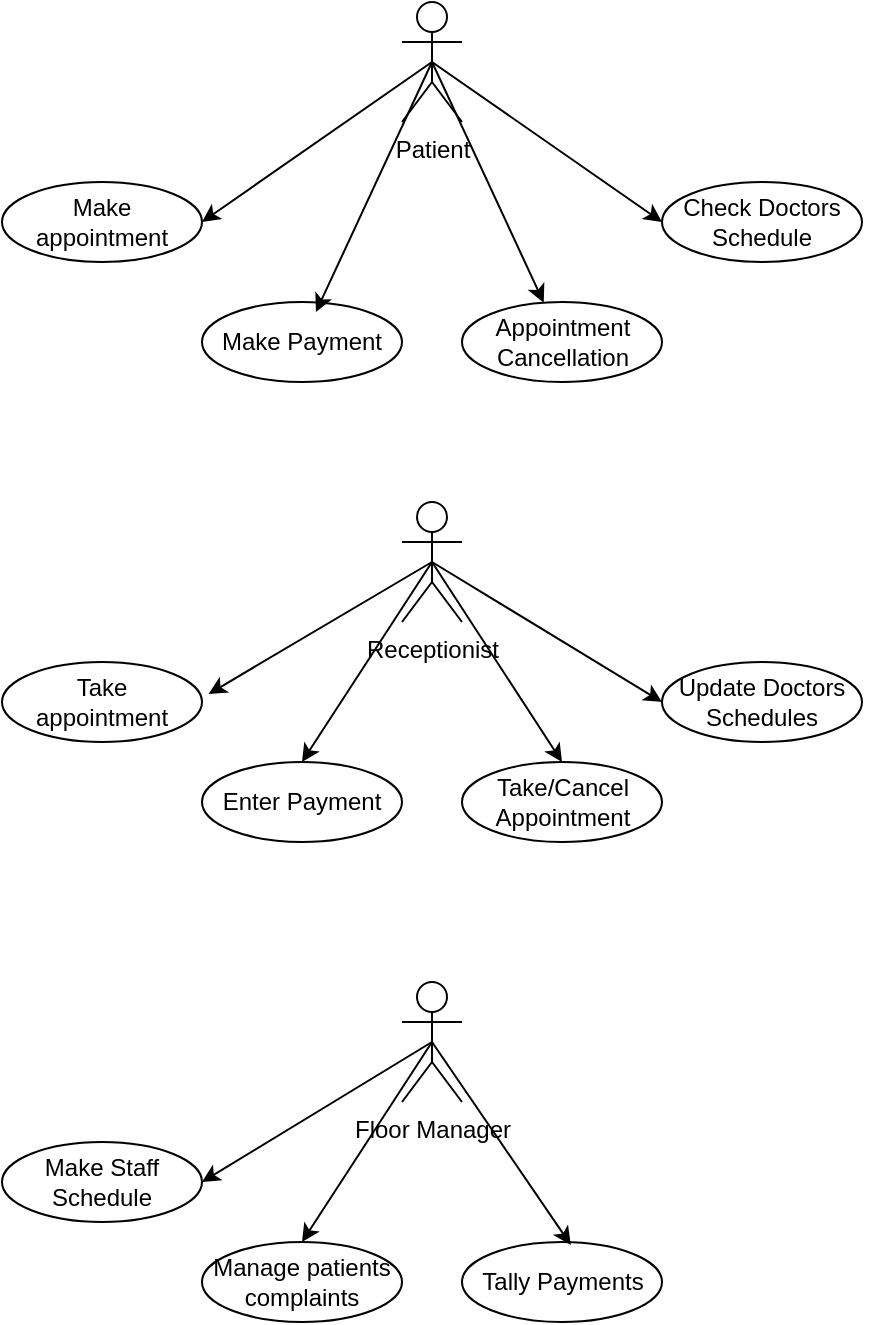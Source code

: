 <mxfile version="20.4.0" type="device"><diagram id="ZnRO5Vd76NJ1t-ZVgO1p" name="Page-1"><mxGraphModel dx="813" dy="504" grid="1" gridSize="10" guides="1" tooltips="1" connect="1" arrows="1" fold="1" page="1" pageScale="1" pageWidth="850" pageHeight="1100" math="0" shadow="0"><root><mxCell id="0"/><mxCell id="1" parent="0"/><mxCell id="eYHH_zN-2FQ2cS97EqCA-1" value="Patient" style="shape=umlActor;verticalLabelPosition=bottom;verticalAlign=top;html=1;outlineConnect=0;" vertex="1" parent="1"><mxGeometry x="410" y="30" width="30" height="60" as="geometry"/></mxCell><mxCell id="eYHH_zN-2FQ2cS97EqCA-2" value="" style="ellipse;whiteSpace=wrap;html=1;" vertex="1" parent="1"><mxGeometry x="210" y="120" width="100" height="40" as="geometry"/></mxCell><mxCell id="eYHH_zN-2FQ2cS97EqCA-3" value="" style="ellipse;whiteSpace=wrap;html=1;" vertex="1" parent="1"><mxGeometry x="540" y="120" width="100" height="40" as="geometry"/></mxCell><mxCell id="eYHH_zN-2FQ2cS97EqCA-5" value="" style="ellipse;whiteSpace=wrap;html=1;" vertex="1" parent="1"><mxGeometry x="310" y="180" width="100" height="40" as="geometry"/></mxCell><mxCell id="eYHH_zN-2FQ2cS97EqCA-6" value="" style="ellipse;whiteSpace=wrap;html=1;" vertex="1" parent="1"><mxGeometry x="440" y="180" width="100" height="40" as="geometry"/></mxCell><mxCell id="eYHH_zN-2FQ2cS97EqCA-7" value="" style="endArrow=classic;html=1;rounded=0;entryX=1;entryY=0.5;entryDx=0;entryDy=0;exitX=0.5;exitY=0.5;exitDx=0;exitDy=0;exitPerimeter=0;" edge="1" parent="1" source="eYHH_zN-2FQ2cS97EqCA-1" target="eYHH_zN-2FQ2cS97EqCA-2"><mxGeometry width="50" height="50" relative="1" as="geometry"><mxPoint x="370" y="50" as="sourcePoint"/><mxPoint x="400" y="80" as="targetPoint"/></mxGeometry></mxCell><mxCell id="eYHH_zN-2FQ2cS97EqCA-8" value="" style="endArrow=classic;html=1;rounded=0;exitX=0.5;exitY=0.5;exitDx=0;exitDy=0;exitPerimeter=0;entryX=0;entryY=0.5;entryDx=0;entryDy=0;" edge="1" parent="1" source="eYHH_zN-2FQ2cS97EqCA-1" target="eYHH_zN-2FQ2cS97EqCA-3"><mxGeometry width="50" height="50" relative="1" as="geometry"><mxPoint x="410" y="430" as="sourcePoint"/><mxPoint x="460" y="380" as="targetPoint"/></mxGeometry></mxCell><mxCell id="eYHH_zN-2FQ2cS97EqCA-9" value="Make appointment" style="text;html=1;strokeColor=none;fillColor=none;align=center;verticalAlign=middle;whiteSpace=wrap;rounded=0;" vertex="1" parent="1"><mxGeometry x="230" y="125" width="60" height="30" as="geometry"/></mxCell><mxCell id="eYHH_zN-2FQ2cS97EqCA-10" value="Check Doctors Schedule" style="text;html=1;strokeColor=none;fillColor=none;align=center;verticalAlign=middle;whiteSpace=wrap;rounded=0;" vertex="1" parent="1"><mxGeometry x="535" y="125" width="110" height="30" as="geometry"/></mxCell><mxCell id="eYHH_zN-2FQ2cS97EqCA-12" value="Make Payment" style="text;html=1;strokeColor=none;fillColor=none;align=center;verticalAlign=middle;whiteSpace=wrap;rounded=0;" vertex="1" parent="1"><mxGeometry x="310" y="185" width="100" height="30" as="geometry"/></mxCell><mxCell id="eYHH_zN-2FQ2cS97EqCA-13" value="Appointment Cancellation" style="text;html=1;strokeColor=none;fillColor=none;align=center;verticalAlign=middle;whiteSpace=wrap;rounded=0;" vertex="1" parent="1"><mxGeometry x="422.5" y="185" width="135" height="30" as="geometry"/></mxCell><mxCell id="eYHH_zN-2FQ2cS97EqCA-14" value="" style="endArrow=classic;html=1;rounded=0;exitX=0.5;exitY=0.5;exitDx=0;exitDy=0;exitPerimeter=0;" edge="1" parent="1" source="eYHH_zN-2FQ2cS97EqCA-1" target="eYHH_zN-2FQ2cS97EqCA-12"><mxGeometry width="50" height="50" relative="1" as="geometry"><mxPoint x="410" y="370" as="sourcePoint"/><mxPoint x="460" y="320" as="targetPoint"/></mxGeometry></mxCell><mxCell id="eYHH_zN-2FQ2cS97EqCA-15" value="" style="endArrow=classic;html=1;rounded=0;exitX=0.5;exitY=0.5;exitDx=0;exitDy=0;exitPerimeter=0;" edge="1" parent="1" source="eYHH_zN-2FQ2cS97EqCA-1" target="eYHH_zN-2FQ2cS97EqCA-6"><mxGeometry width="50" height="50" relative="1" as="geometry"><mxPoint x="410" y="370" as="sourcePoint"/><mxPoint x="460" y="320" as="targetPoint"/></mxGeometry></mxCell><mxCell id="eYHH_zN-2FQ2cS97EqCA-16" value="Receptionist" style="shape=umlActor;verticalLabelPosition=bottom;verticalAlign=top;html=1;outlineConnect=0;" vertex="1" parent="1"><mxGeometry x="410" y="280" width="30" height="60" as="geometry"/></mxCell><mxCell id="eYHH_zN-2FQ2cS97EqCA-19" value="" style="ellipse;whiteSpace=wrap;html=1;" vertex="1" parent="1"><mxGeometry x="210" y="360" width="100" height="40" as="geometry"/></mxCell><mxCell id="eYHH_zN-2FQ2cS97EqCA-20" value="Take appointment" style="text;html=1;strokeColor=none;fillColor=none;align=center;verticalAlign=middle;whiteSpace=wrap;rounded=0;" vertex="1" parent="1"><mxGeometry x="230" y="365" width="60" height="30" as="geometry"/></mxCell><mxCell id="eYHH_zN-2FQ2cS97EqCA-23" value="" style="ellipse;whiteSpace=wrap;html=1;" vertex="1" parent="1"><mxGeometry x="540" y="360" width="100" height="40" as="geometry"/></mxCell><mxCell id="eYHH_zN-2FQ2cS97EqCA-21" value="Update Doctors Schedules" style="text;html=1;strokeColor=none;fillColor=none;align=center;verticalAlign=middle;whiteSpace=wrap;rounded=0;" vertex="1" parent="1"><mxGeometry x="535" y="365" width="110" height="30" as="geometry"/></mxCell><mxCell id="eYHH_zN-2FQ2cS97EqCA-24" value="" style="ellipse;whiteSpace=wrap;html=1;" vertex="1" parent="1"><mxGeometry x="310" y="410" width="100" height="40" as="geometry"/></mxCell><mxCell id="eYHH_zN-2FQ2cS97EqCA-25" value="" style="ellipse;whiteSpace=wrap;html=1;" vertex="1" parent="1"><mxGeometry x="440" y="410" width="100" height="40" as="geometry"/></mxCell><mxCell id="eYHH_zN-2FQ2cS97EqCA-26" value="Enter Payment" style="text;html=1;strokeColor=none;fillColor=none;align=center;verticalAlign=middle;whiteSpace=wrap;rounded=0;" vertex="1" parent="1"><mxGeometry x="310" y="415" width="100" height="30" as="geometry"/></mxCell><mxCell id="eYHH_zN-2FQ2cS97EqCA-27" value="Take/Cancel Appointment" style="text;html=1;strokeColor=none;fillColor=none;align=center;verticalAlign=middle;whiteSpace=wrap;rounded=0;" vertex="1" parent="1"><mxGeometry x="422.5" y="415" width="135" height="30" as="geometry"/></mxCell><mxCell id="eYHH_zN-2FQ2cS97EqCA-28" value="" style="endArrow=classic;html=1;rounded=0;entryX=0;entryY=0.5;entryDx=0;entryDy=0;exitX=0.5;exitY=0.5;exitDx=0;exitDy=0;exitPerimeter=0;" edge="1" parent="1" source="eYHH_zN-2FQ2cS97EqCA-16" target="eYHH_zN-2FQ2cS97EqCA-23"><mxGeometry width="50" height="50" relative="1" as="geometry"><mxPoint x="470" y="380" as="sourcePoint"/><mxPoint x="630" y="280" as="targetPoint"/></mxGeometry></mxCell><mxCell id="eYHH_zN-2FQ2cS97EqCA-29" value="" style="endArrow=classic;html=1;rounded=0;entryX=1.033;entryY=0.4;entryDx=0;entryDy=0;entryPerimeter=0;exitX=0.5;exitY=0.5;exitDx=0;exitDy=0;exitPerimeter=0;" edge="1" parent="1" source="eYHH_zN-2FQ2cS97EqCA-16" target="eYHH_zN-2FQ2cS97EqCA-19"><mxGeometry width="50" height="50" relative="1" as="geometry"><mxPoint x="440" y="320" as="sourcePoint"/><mxPoint x="490" y="270" as="targetPoint"/></mxGeometry></mxCell><mxCell id="eYHH_zN-2FQ2cS97EqCA-30" value="" style="endArrow=classic;html=1;rounded=0;entryX=0.5;entryY=0;entryDx=0;entryDy=0;exitX=0.5;exitY=0.5;exitDx=0;exitDy=0;exitPerimeter=0;" edge="1" parent="1" source="eYHH_zN-2FQ2cS97EqCA-16" target="eYHH_zN-2FQ2cS97EqCA-24"><mxGeometry width="50" height="50" relative="1" as="geometry"><mxPoint x="440" y="320" as="sourcePoint"/><mxPoint x="490" y="270" as="targetPoint"/></mxGeometry></mxCell><mxCell id="eYHH_zN-2FQ2cS97EqCA-31" value="" style="endArrow=classic;html=1;rounded=0;entryX=0.5;entryY=0;entryDx=0;entryDy=0;exitX=0.5;exitY=0.5;exitDx=0;exitDy=0;exitPerimeter=0;" edge="1" parent="1" source="eYHH_zN-2FQ2cS97EqCA-16" target="eYHH_zN-2FQ2cS97EqCA-25"><mxGeometry width="50" height="50" relative="1" as="geometry"><mxPoint x="440" y="320" as="sourcePoint"/><mxPoint x="490" y="270" as="targetPoint"/></mxGeometry></mxCell><mxCell id="eYHH_zN-2FQ2cS97EqCA-33" value="Floor Manager" style="shape=umlActor;verticalLabelPosition=bottom;verticalAlign=top;html=1;outlineConnect=0;" vertex="1" parent="1"><mxGeometry x="410" y="520" width="30" height="60" as="geometry"/></mxCell><mxCell id="eYHH_zN-2FQ2cS97EqCA-34" value="" style="ellipse;whiteSpace=wrap;html=1;" vertex="1" parent="1"><mxGeometry x="210" y="600" width="100" height="40" as="geometry"/></mxCell><mxCell id="eYHH_zN-2FQ2cS97EqCA-35" value="Make Staff Schedule" style="text;html=1;strokeColor=none;fillColor=none;align=center;verticalAlign=middle;whiteSpace=wrap;rounded=0;" vertex="1" parent="1"><mxGeometry x="215" y="605" width="90" height="30" as="geometry"/></mxCell><mxCell id="eYHH_zN-2FQ2cS97EqCA-38" value="" style="ellipse;whiteSpace=wrap;html=1;" vertex="1" parent="1"><mxGeometry x="310" y="650" width="100" height="40" as="geometry"/></mxCell><mxCell id="eYHH_zN-2FQ2cS97EqCA-39" value="" style="ellipse;whiteSpace=wrap;html=1;" vertex="1" parent="1"><mxGeometry x="440" y="650" width="100" height="40" as="geometry"/></mxCell><mxCell id="eYHH_zN-2FQ2cS97EqCA-40" value="Manage patients complaints" style="text;html=1;strokeColor=none;fillColor=none;align=center;verticalAlign=middle;whiteSpace=wrap;rounded=0;" vertex="1" parent="1"><mxGeometry x="310" y="655" width="100" height="30" as="geometry"/></mxCell><mxCell id="eYHH_zN-2FQ2cS97EqCA-41" value="Tally Payments" style="text;html=1;strokeColor=none;fillColor=none;align=center;verticalAlign=middle;whiteSpace=wrap;rounded=0;" vertex="1" parent="1"><mxGeometry x="422.5" y="655" width="135" height="30" as="geometry"/></mxCell><mxCell id="eYHH_zN-2FQ2cS97EqCA-42" value="" style="endArrow=classic;html=1;rounded=0;exitX=0.5;exitY=0.5;exitDx=0;exitDy=0;exitPerimeter=0;entryX=0.544;entryY=0.036;entryDx=0;entryDy=0;entryPerimeter=0;" edge="1" parent="1" source="eYHH_zN-2FQ2cS97EqCA-33" target="eYHH_zN-2FQ2cS97EqCA-39"><mxGeometry width="50" height="50" relative="1" as="geometry"><mxPoint x="440" y="600" as="sourcePoint"/><mxPoint x="490" y="550" as="targetPoint"/></mxGeometry></mxCell><mxCell id="eYHH_zN-2FQ2cS97EqCA-43" value="" style="endArrow=classic;html=1;rounded=0;entryX=0.5;entryY=0;entryDx=0;entryDy=0;exitX=0.5;exitY=0.5;exitDx=0;exitDy=0;exitPerimeter=0;" edge="1" parent="1" source="eYHH_zN-2FQ2cS97EqCA-33" target="eYHH_zN-2FQ2cS97EqCA-38"><mxGeometry width="50" height="50" relative="1" as="geometry"><mxPoint x="440" y="600" as="sourcePoint"/><mxPoint x="490" y="550" as="targetPoint"/></mxGeometry></mxCell><mxCell id="eYHH_zN-2FQ2cS97EqCA-44" value="" style="endArrow=classic;html=1;rounded=0;exitX=0.5;exitY=0.5;exitDx=0;exitDy=0;exitPerimeter=0;entryX=1;entryY=0.5;entryDx=0;entryDy=0;" edge="1" parent="1" source="eYHH_zN-2FQ2cS97EqCA-33" target="eYHH_zN-2FQ2cS97EqCA-34"><mxGeometry width="50" height="50" relative="1" as="geometry"><mxPoint x="440" y="600" as="sourcePoint"/><mxPoint x="490" y="550" as="targetPoint"/></mxGeometry></mxCell></root></mxGraphModel></diagram></mxfile>